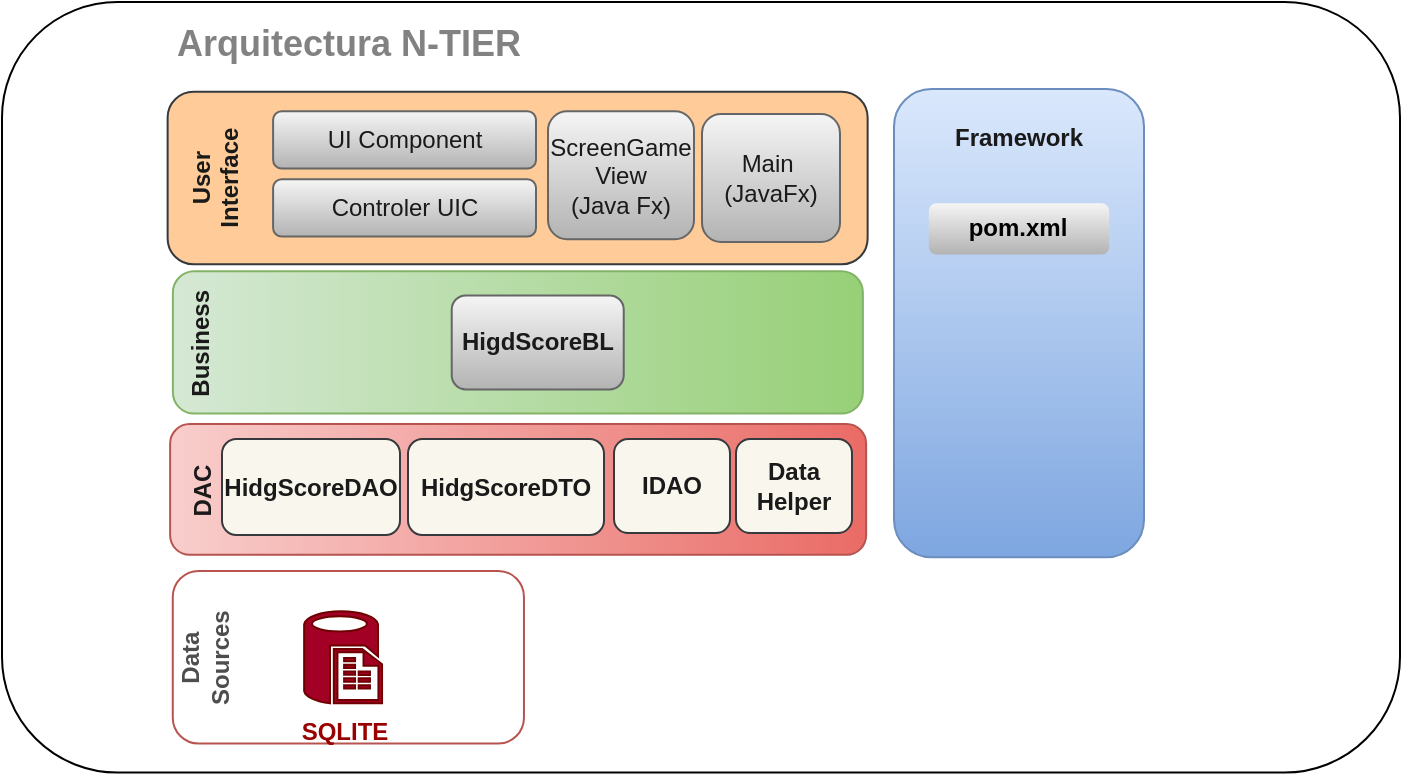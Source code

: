 <mxfile>
    <diagram id="uiG3vPcDS-GI8cdmtBOW" name="Page-1">
        <mxGraphModel dx="1069" dy="688" grid="0" gridSize="10" guides="1" tooltips="1" connect="1" arrows="1" fold="1" page="1" pageScale="1" pageWidth="850" pageHeight="1100" math="0" shadow="0">
            <root>
                <mxCell id="0"/>
                <mxCell id="1" parent="0"/>
                <mxCell id="28" value="" style="rounded=1;whiteSpace=wrap;html=1;" parent="1" vertex="1">
                    <mxGeometry x="19" y="10" width="699" height="385.29" as="geometry"/>
                </mxCell>
                <mxCell id="2" value="&lt;font color=&quot;#1a1a1a&quot;&gt;&lt;b&gt;DAC&lt;br&gt;&lt;br&gt;&lt;br&gt;&lt;br&gt;&lt;br&gt;&lt;br&gt;&lt;br&gt;&lt;br&gt;&lt;br&gt;&lt;br&gt;&lt;br&gt;&lt;br&gt;&lt;br&gt;&lt;br&gt;&lt;br&gt;&lt;br&gt;&lt;br&gt;&lt;br&gt;&lt;br&gt;&lt;br&gt;&lt;br&gt;&lt;br&gt;&lt;/b&gt;&lt;br&gt;&lt;/font&gt;" style="rounded=1;whiteSpace=wrap;html=1;fillColor=#f8cecc;strokeColor=#b85450;rotation=-90;gradientColor=#ea6b66;" parent="1" vertex="1">
                    <mxGeometry x="244.34" y="79.71" width="65.45" height="348" as="geometry"/>
                </mxCell>
                <mxCell id="3" value="&lt;font color=&quot;#1a1a1a&quot;&gt;&lt;b&gt;HidgScoreDAO&lt;/b&gt;&lt;br&gt;&lt;/font&gt;" style="rounded=1;whiteSpace=wrap;html=1;fillColor=#f9f7ed;strokeColor=#36393d;" parent="1" vertex="1">
                    <mxGeometry x="129" y="228.5" width="89" height="48" as="geometry"/>
                </mxCell>
                <mxCell id="4" value="&lt;font color=&quot;#828282&quot; style=&quot;font-size: 18px;&quot;&gt;&lt;b style=&quot;&quot;&gt;Arquitectura N-TIER&lt;/b&gt;&lt;/font&gt;" style="text;html=1;strokeColor=none;fillColor=none;align=center;verticalAlign=middle;whiteSpace=wrap;rounded=0;labelBackgroundColor=none;fontColor=#333333;" parent="1" vertex="1">
                    <mxGeometry x="69.68" y="16" width="245" height="30" as="geometry"/>
                </mxCell>
                <mxCell id="5" value="&lt;font color=&quot;#1a1a1a&quot;&gt;&lt;b&gt;Data Helper&lt;/b&gt;&lt;br&gt;&lt;/font&gt;" style="rounded=1;whiteSpace=wrap;html=1;fillColor=#f9f7ed;strokeColor=#36393d;" parent="1" vertex="1">
                    <mxGeometry x="386" y="228.5" width="58" height="47" as="geometry"/>
                </mxCell>
                <mxCell id="6" value="&lt;font color=&quot;#1a1a1a&quot;&gt;&lt;b&gt;Framework&lt;/b&gt;&lt;br&gt;&lt;br&gt;&lt;br&gt;&lt;br&gt;&lt;br&gt;&lt;br&gt;&lt;br&gt;&lt;br&gt;&lt;br&gt;&lt;br&gt;&lt;br&gt;&lt;br&gt;&lt;br&gt;&lt;br&gt;&lt;/font&gt;" style="rounded=1;whiteSpace=wrap;html=1;fillColor=#dae8fc;strokeColor=#6c8ebf;gradientColor=#7ea6e0;" parent="1" vertex="1">
                    <mxGeometry x="465" y="53.5" width="125" height="234.13" as="geometry"/>
                </mxCell>
                <mxCell id="8" value="&lt;span style=&quot;&quot;&gt;&lt;font color=&quot;#000000&quot;&gt;&lt;b&gt;pom.xml&lt;/b&gt;&lt;/font&gt;&lt;/span&gt;" style="rounded=1;whiteSpace=wrap;html=1;fillColor=#f5f5f5;strokeColor=none;gradientColor=#b3b3b3;" parent="1" vertex="1">
                    <mxGeometry x="482.4" y="110.63" width="90.19" height="25.56" as="geometry"/>
                </mxCell>
                <mxCell id="9" value="&lt;font color=&quot;#1a1a1a&quot;&gt;&lt;b&gt;Business&lt;br&gt;&lt;br&gt;&lt;br&gt;&lt;br&gt;&lt;br&gt;&lt;br&gt;&lt;br&gt;&lt;br&gt;&lt;br&gt;&lt;br&gt;&lt;br&gt;&lt;br&gt;&lt;br&gt;&lt;br&gt;&lt;br&gt;&lt;br&gt;&lt;br&gt;&lt;br&gt;&lt;br&gt;&lt;br&gt;&lt;br&gt;&lt;br&gt;&lt;/b&gt;&lt;br&gt;&lt;/font&gt;" style="rounded=1;whiteSpace=wrap;html=1;fillColor=#d5e8d4;strokeColor=#82b366;rotation=-90;gradientColor=#97d077;" parent="1" vertex="1">
                    <mxGeometry x="241.34" y="7.71" width="71.2" height="345" as="geometry"/>
                </mxCell>
                <mxCell id="10" value="&lt;font color=&quot;#1a1a1a&quot;&gt;&lt;b&gt;HigdScoreBL&lt;/b&gt;&lt;/font&gt;" style="rounded=1;whiteSpace=wrap;html=1;fillColor=#f5f5f5;strokeColor=#666666;gradientColor=#b3b3b3;" parent="1" vertex="1">
                    <mxGeometry x="243.86" y="156.71" width="86" height="47" as="geometry"/>
                </mxCell>
                <mxCell id="13" value="&lt;b style=&quot;&quot;&gt;&lt;font color=&quot;#4d4d4d&quot;&gt;Data&lt;br&gt;Sources&lt;br&gt;&lt;br&gt;&lt;br&gt;&lt;br&gt;&lt;br&gt;&lt;br&gt;&lt;br&gt;&lt;br&gt;&lt;br&gt;&lt;br&gt;&lt;/font&gt;&lt;br&gt;&lt;/b&gt;" style="rounded=1;whiteSpace=wrap;html=1;fillColor=none;strokeColor=#b85450;rotation=-90;gradientColor=#ea6b66;" parent="1" vertex="1">
                    <mxGeometry x="149" y="249.83" width="86.37" height="175.59" as="geometry"/>
                </mxCell>
                <mxCell id="15" value="&lt;font color=&quot;#1a1a1a&quot;&gt;&lt;b&gt;User&lt;br&gt;Interface&lt;br&gt;&lt;br&gt;&lt;br&gt;&lt;br&gt;&lt;br&gt;&lt;br&gt;&lt;br&gt;&lt;br&gt;&lt;br&gt;&lt;br&gt;&lt;br&gt;&lt;br&gt;&lt;br&gt;&lt;br&gt;&lt;br&gt;&lt;br&gt;&lt;br&gt;&lt;br&gt;&lt;br&gt;&lt;br&gt;&lt;br&gt;&lt;/b&gt;&lt;br&gt;&lt;/font&gt;" style="rounded=1;whiteSpace=wrap;html=1;fillColor=#ffcc99;strokeColor=#36393d;rotation=-90;" parent="1" vertex="1">
                    <mxGeometry x="233.63" y="-77" width="86.37" height="350" as="geometry"/>
                </mxCell>
                <mxCell id="16" value="&lt;font color=&quot;#1a1a1a&quot;&gt;UI Component&lt;/font&gt;" style="rounded=1;whiteSpace=wrap;html=1;fillColor=#f5f5f5;strokeColor=#666666;gradientColor=#b3b3b3;" parent="1" vertex="1">
                    <mxGeometry x="154.55" y="64.63" width="131.45" height="28.62" as="geometry"/>
                </mxCell>
                <mxCell id="17" value="&lt;span style=&quot;color: rgb(26, 26, 26);&quot;&gt;ScreenGame View&lt;br&gt;(Java Fx)&lt;br&gt;&lt;/span&gt;" style="rounded=1;whiteSpace=wrap;html=1;fillColor=#f5f5f5;strokeColor=#666666;gradientColor=#b3b3b3;" parent="1" vertex="1">
                    <mxGeometry x="292" y="64.63" width="73" height="64" as="geometry"/>
                </mxCell>
                <mxCell id="18" value="&lt;span style=&quot;color: rgb(26, 26, 26);&quot;&gt;Main&amp;nbsp;&lt;br&gt;(JavaFx)&lt;br&gt;&lt;/span&gt;" style="rounded=1;whiteSpace=wrap;html=1;fillColor=#f5f5f5;strokeColor=#666666;gradientColor=#b3b3b3;" parent="1" vertex="1">
                    <mxGeometry x="369" y="66" width="69" height="64" as="geometry"/>
                </mxCell>
                <mxCell id="19" value="&lt;b&gt;&lt;font color=&quot;#990000&quot;&gt;SQLITE&lt;/font&gt;&lt;/b&gt;" style="verticalLabelPosition=bottom;html=1;verticalAlign=top;align=center;strokeColor=#6F0000;fillColor=#a20025;shape=mxgraph.azure.sql_reporting;fontColor=#ffffff;" parent="1" vertex="1">
                    <mxGeometry x="170.07" y="314.63" width="38.95" height="46" as="geometry"/>
                </mxCell>
                <mxCell id="22" value="&lt;font color=&quot;#1a1a1a&quot;&gt;&lt;b&gt;IDAO&lt;/b&gt;&lt;br&gt;&lt;/font&gt;" style="rounded=1;whiteSpace=wrap;html=1;fillColor=#f9f7ed;strokeColor=#36393d;" parent="1" vertex="1">
                    <mxGeometry x="325" y="228.5" width="58" height="47" as="geometry"/>
                </mxCell>
                <mxCell id="23" value="&lt;b style=&quot;color: rgb(26, 26, 26);&quot;&gt;HidgScoreDTO&lt;/b&gt;&lt;font color=&quot;#1a1a1a&quot;&gt;&lt;br&gt;&lt;/font&gt;" style="rounded=1;whiteSpace=wrap;html=1;fillColor=#f9f7ed;strokeColor=#36393d;" parent="1" vertex="1">
                    <mxGeometry x="222" y="228.5" width="98" height="48" as="geometry"/>
                </mxCell>
                <mxCell id="26" value="&lt;font color=&quot;#1a1a1a&quot;&gt;Controler UIC&lt;/font&gt;" style="rounded=1;whiteSpace=wrap;html=1;fillColor=#f5f5f5;strokeColor=#666666;gradientColor=#b3b3b3;" parent="1" vertex="1">
                    <mxGeometry x="154.55" y="98.63" width="131.45" height="28.62" as="geometry"/>
                </mxCell>
            </root>
        </mxGraphModel>
    </diagram>
</mxfile>